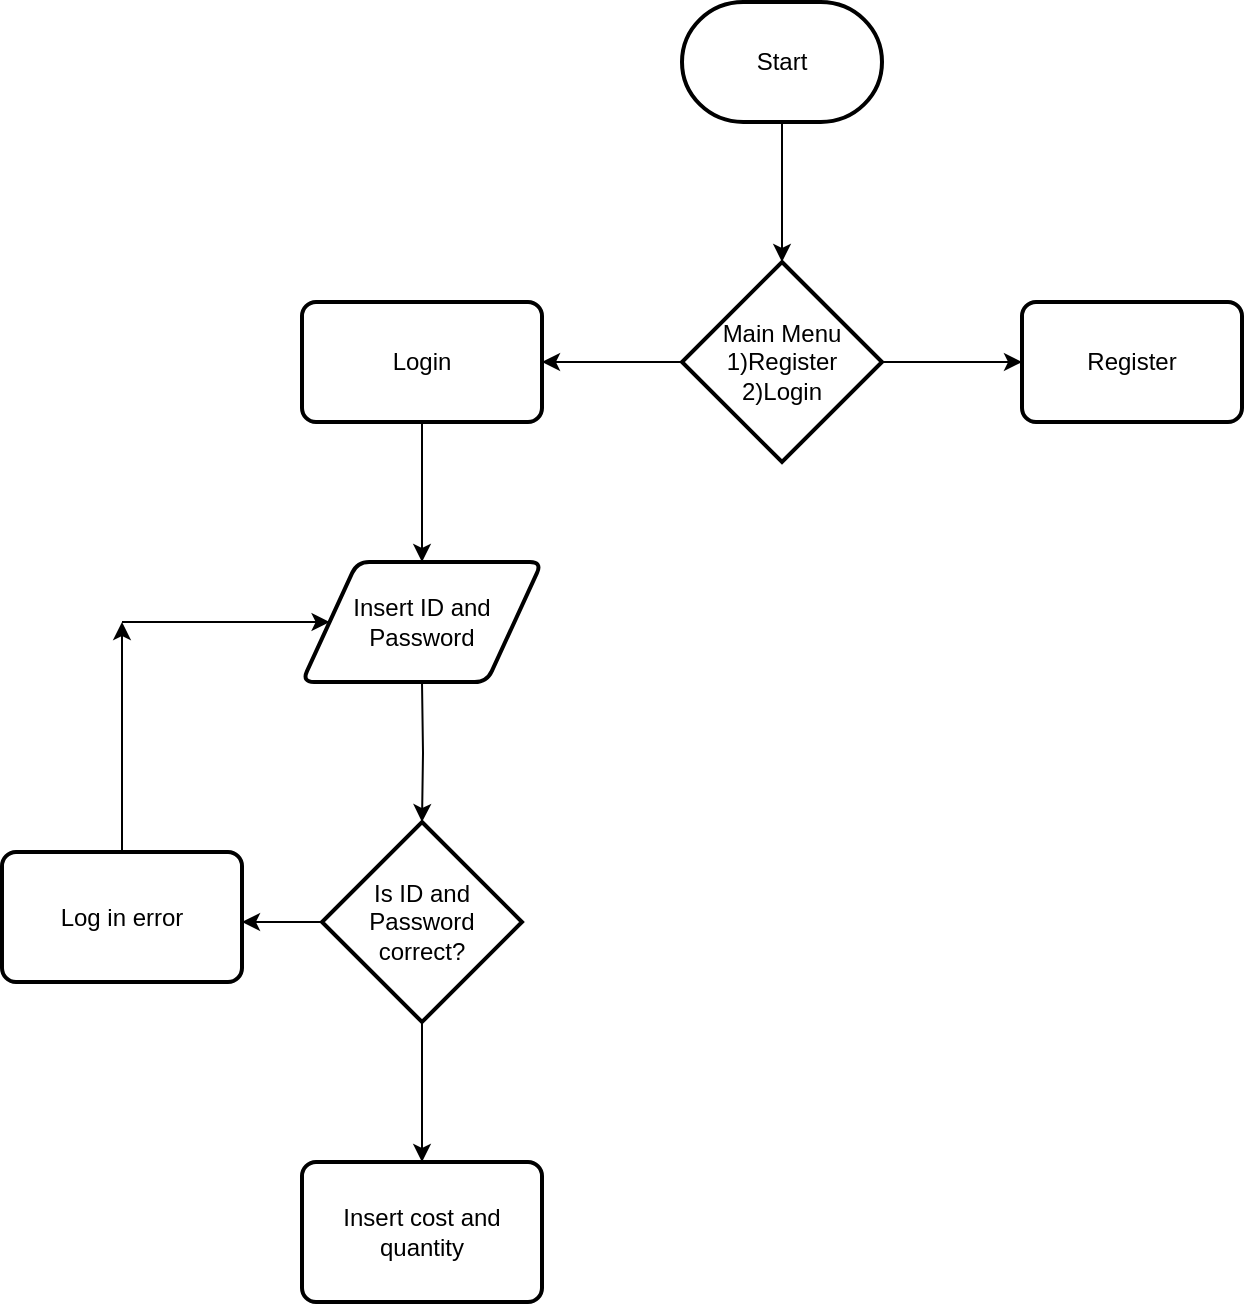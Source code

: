 <mxfile version="21.6.8" type="github">
  <diagram name="Page-1" id="wpti8gTDoRIKnrY8klcy">
    <mxGraphModel dx="2074" dy="1142" grid="1" gridSize="10" guides="1" tooltips="1" connect="1" arrows="1" fold="1" page="1" pageScale="1" pageWidth="850" pageHeight="1100" math="0" shadow="0">
      <root>
        <mxCell id="0" />
        <mxCell id="1" parent="0" />
        <mxCell id="G_gpPtqOmYpKiA1o07ib-13" style="edgeStyle=orthogonalEdgeStyle;rounded=0;orthogonalLoop=1;jettySize=auto;html=1;" edge="1" parent="1" source="G_gpPtqOmYpKiA1o07ib-1" target="G_gpPtqOmYpKiA1o07ib-8">
          <mxGeometry relative="1" as="geometry" />
        </mxCell>
        <mxCell id="G_gpPtqOmYpKiA1o07ib-1" value="Start" style="strokeWidth=2;html=1;shape=mxgraph.flowchart.terminator;whiteSpace=wrap;" vertex="1" parent="1">
          <mxGeometry x="370" y="60" width="100" height="60" as="geometry" />
        </mxCell>
        <mxCell id="G_gpPtqOmYpKiA1o07ib-10" value="" style="edgeStyle=orthogonalEdgeStyle;rounded=0;orthogonalLoop=1;jettySize=auto;html=1;" edge="1" parent="1" source="G_gpPtqOmYpKiA1o07ib-8">
          <mxGeometry relative="1" as="geometry">
            <mxPoint x="540" y="240" as="targetPoint" />
          </mxGeometry>
        </mxCell>
        <mxCell id="G_gpPtqOmYpKiA1o07ib-12" value="" style="edgeStyle=orthogonalEdgeStyle;rounded=0;orthogonalLoop=1;jettySize=auto;html=1;" edge="1" parent="1" source="G_gpPtqOmYpKiA1o07ib-8">
          <mxGeometry relative="1" as="geometry">
            <mxPoint x="300" y="240" as="targetPoint" />
          </mxGeometry>
        </mxCell>
        <mxCell id="G_gpPtqOmYpKiA1o07ib-8" value="Main Menu&lt;br&gt;1)Register&lt;br&gt;2)Login" style="strokeWidth=2;html=1;shape=mxgraph.flowchart.decision;whiteSpace=wrap;" vertex="1" parent="1">
          <mxGeometry x="370" y="190" width="100" height="100" as="geometry" />
        </mxCell>
        <mxCell id="G_gpPtqOmYpKiA1o07ib-20" style="edgeStyle=orthogonalEdgeStyle;rounded=0;orthogonalLoop=1;jettySize=auto;html=1;entryX=0.5;entryY=0;entryDx=0;entryDy=0;" edge="1" parent="1">
          <mxGeometry relative="1" as="geometry">
            <mxPoint x="240" y="270" as="sourcePoint" />
            <mxPoint x="240" y="340" as="targetPoint" />
          </mxGeometry>
        </mxCell>
        <mxCell id="G_gpPtqOmYpKiA1o07ib-21" style="edgeStyle=orthogonalEdgeStyle;rounded=0;orthogonalLoop=1;jettySize=auto;html=1;entryX=0.5;entryY=0;entryDx=0;entryDy=0;entryPerimeter=0;" edge="1" parent="1" target="G_gpPtqOmYpKiA1o07ib-15">
          <mxGeometry relative="1" as="geometry">
            <mxPoint x="240" y="400" as="sourcePoint" />
          </mxGeometry>
        </mxCell>
        <mxCell id="G_gpPtqOmYpKiA1o07ib-17" value="" style="edgeStyle=orthogonalEdgeStyle;rounded=0;orthogonalLoop=1;jettySize=auto;html=1;" edge="1" parent="1" source="G_gpPtqOmYpKiA1o07ib-15">
          <mxGeometry relative="1" as="geometry">
            <mxPoint x="150" y="520" as="targetPoint" />
          </mxGeometry>
        </mxCell>
        <mxCell id="G_gpPtqOmYpKiA1o07ib-30" style="edgeStyle=orthogonalEdgeStyle;rounded=0;orthogonalLoop=1;jettySize=auto;html=1;exitX=0.5;exitY=1;exitDx=0;exitDy=0;exitPerimeter=0;entryX=0.5;entryY=0;entryDx=0;entryDy=0;" edge="1" parent="1" source="G_gpPtqOmYpKiA1o07ib-15" target="G_gpPtqOmYpKiA1o07ib-29">
          <mxGeometry relative="1" as="geometry" />
        </mxCell>
        <mxCell id="G_gpPtqOmYpKiA1o07ib-15" value="Is ID and Password &lt;br&gt;correct?" style="strokeWidth=2;html=1;shape=mxgraph.flowchart.decision;whiteSpace=wrap;" vertex="1" parent="1">
          <mxGeometry x="190" y="470" width="100" height="100" as="geometry" />
        </mxCell>
        <mxCell id="G_gpPtqOmYpKiA1o07ib-22" value="Insert ID and Password" style="shape=parallelogram;html=1;strokeWidth=2;perimeter=parallelogramPerimeter;whiteSpace=wrap;rounded=1;arcSize=12;size=0.23;" vertex="1" parent="1">
          <mxGeometry x="180" y="340" width="120" height="60" as="geometry" />
        </mxCell>
        <mxCell id="G_gpPtqOmYpKiA1o07ib-24" style="edgeStyle=orthogonalEdgeStyle;rounded=0;orthogonalLoop=1;jettySize=auto;html=1;" edge="1" parent="1" source="G_gpPtqOmYpKiA1o07ib-23">
          <mxGeometry relative="1" as="geometry">
            <mxPoint x="90" y="370" as="targetPoint" />
          </mxGeometry>
        </mxCell>
        <mxCell id="G_gpPtqOmYpKiA1o07ib-23" value="Log in error" style="rounded=1;whiteSpace=wrap;html=1;absoluteArcSize=1;arcSize=14;strokeWidth=2;" vertex="1" parent="1">
          <mxGeometry x="30" y="485" width="120" height="65" as="geometry" />
        </mxCell>
        <mxCell id="G_gpPtqOmYpKiA1o07ib-25" value="" style="endArrow=classic;html=1;rounded=0;entryX=0;entryY=0.5;entryDx=0;entryDy=0;" edge="1" parent="1" target="G_gpPtqOmYpKiA1o07ib-22">
          <mxGeometry width="50" height="50" relative="1" as="geometry">
            <mxPoint x="90" y="370" as="sourcePoint" />
            <mxPoint x="420" y="530" as="targetPoint" />
          </mxGeometry>
        </mxCell>
        <mxCell id="G_gpPtqOmYpKiA1o07ib-27" value="Login" style="rounded=1;whiteSpace=wrap;html=1;absoluteArcSize=1;arcSize=14;strokeWidth=2;" vertex="1" parent="1">
          <mxGeometry x="180" y="210" width="120" height="60" as="geometry" />
        </mxCell>
        <mxCell id="G_gpPtqOmYpKiA1o07ib-28" value="Register" style="rounded=1;whiteSpace=wrap;html=1;absoluteArcSize=1;arcSize=14;strokeWidth=2;" vertex="1" parent="1">
          <mxGeometry x="540" y="210" width="110" height="60" as="geometry" />
        </mxCell>
        <mxCell id="G_gpPtqOmYpKiA1o07ib-29" value="Insert cost and quantity" style="rounded=1;whiteSpace=wrap;html=1;absoluteArcSize=1;arcSize=14;strokeWidth=2;" vertex="1" parent="1">
          <mxGeometry x="180" y="640" width="120" height="70" as="geometry" />
        </mxCell>
      </root>
    </mxGraphModel>
  </diagram>
</mxfile>
